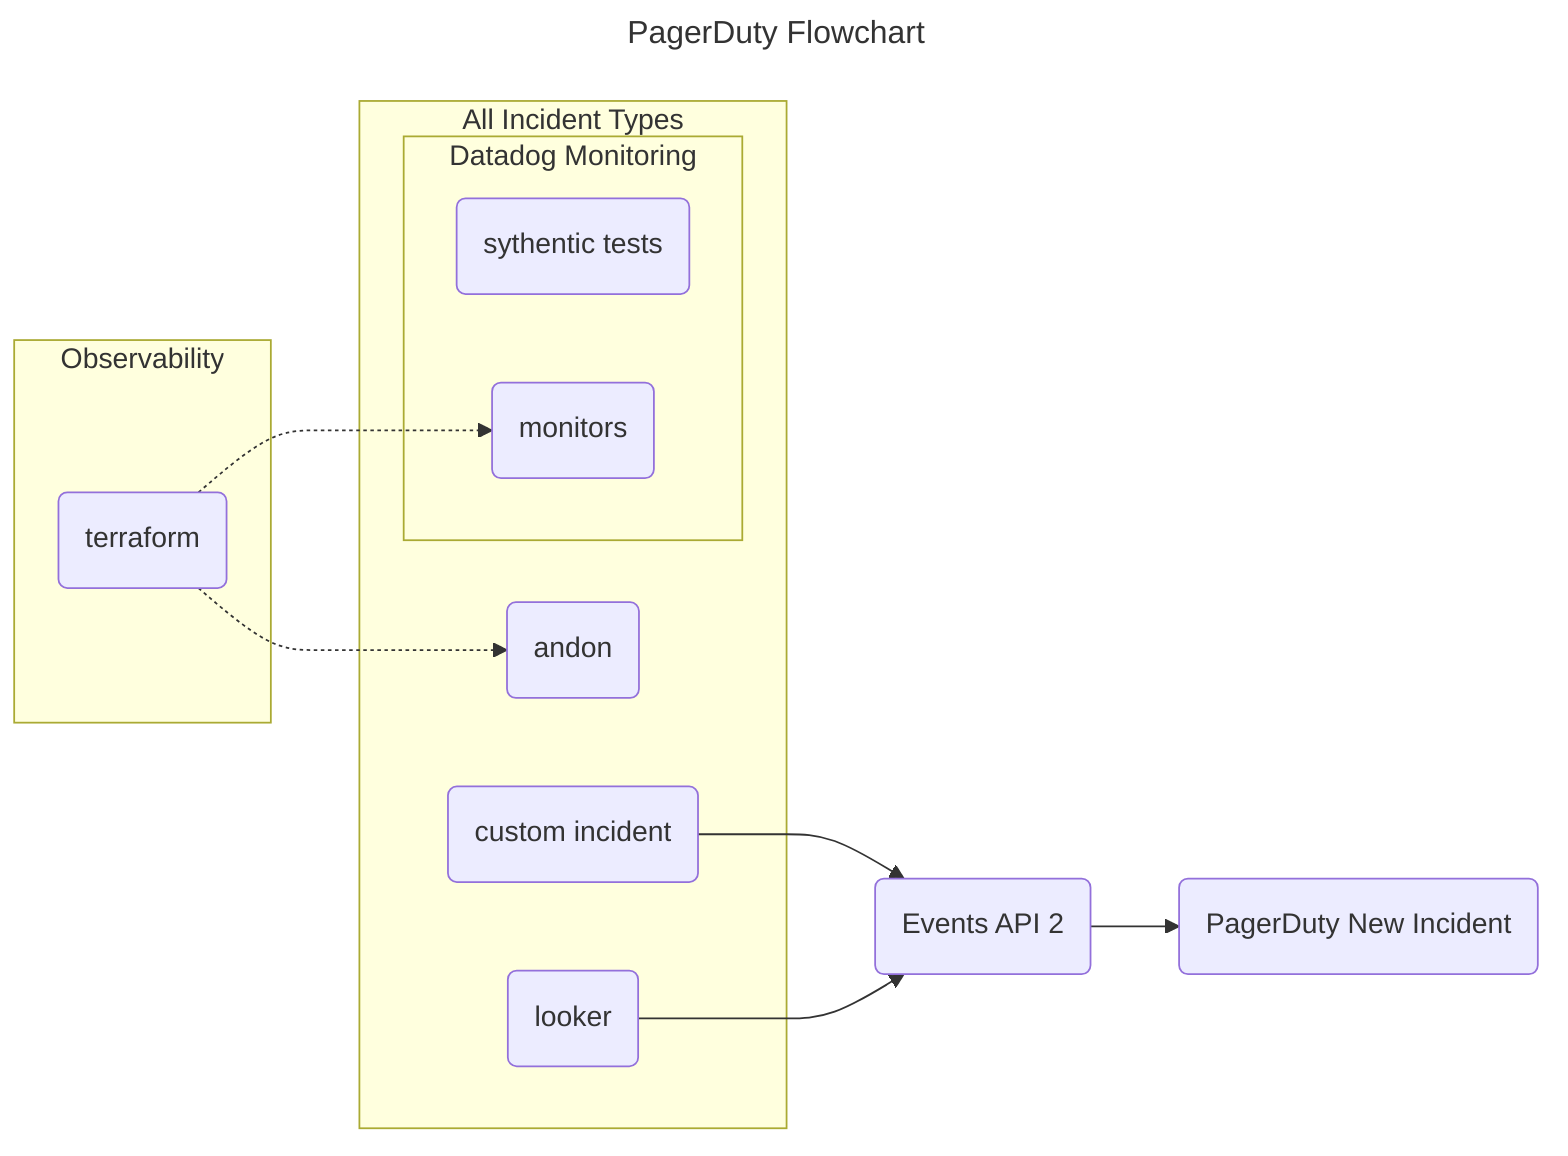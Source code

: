 ---
title: PagerDuty Flowchart
---
flowchart LR

subgraph Observability
    A(terraform)
end

subgraph All Incident Types
    subgraph Datadog Monitoring
        B(sythentic tests)
        A(terraform)-.->C(monitors)
    end
    D(andon)
    A(terraform)-.->D(andon)
    E(custom incident)
    F(looker)
end

E(custom incident)-->G(Events API 2)
F(looker)-->G(Events API 2)

G(Events API 2)-->H(PagerDuty New Incident)

%% style A fill:#f9f,stroke:#333,stroke-width:4px
%% style Observability font-weight:bold